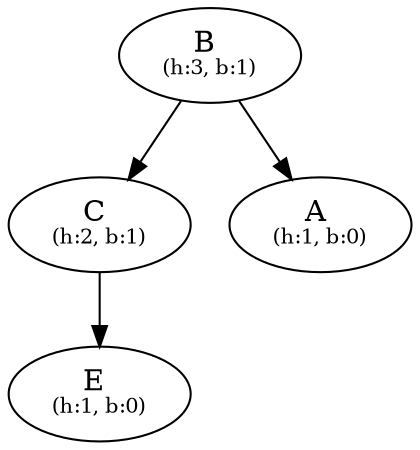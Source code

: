 digraph {
  nB [label="B" pos="2.0,2.0!" label=<B <br/><font point-size="10">(h:3, b:1)</font>>]
  nC [label="C" pos="4.0,1.0!" label=<C <br/><font point-size="10">(h:2, b:1)</font>>]
  nE [label="E" pos="5.0,0.0!" label=<E <br/><font point-size="10">(h:1, b:0)</font>>]
  nA [label="A" pos="0.0,1.0!" label=<A <br/><font point-size="10">(h:1, b:0)</font>>]
  nB -> nC 
  nC -> nE 
  nB -> nA 
}